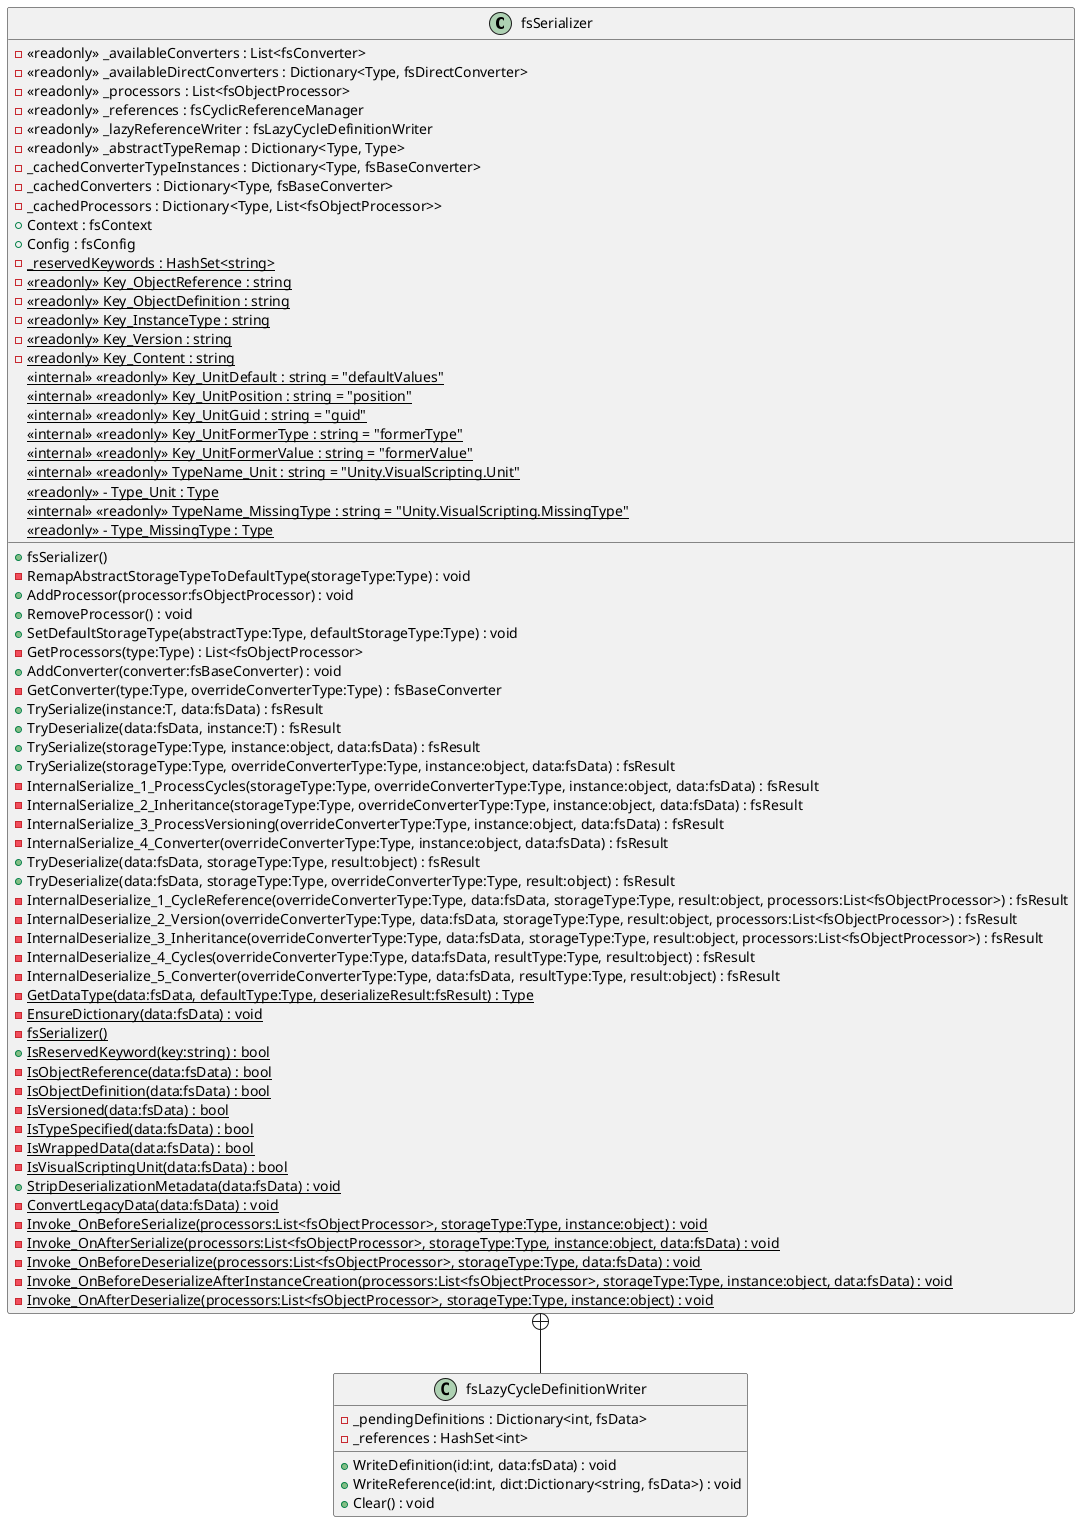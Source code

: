@startuml
class fsSerializer {
    + fsSerializer()
    - <<readonly>> _availableConverters : List<fsConverter>
    - <<readonly>> _availableDirectConverters : Dictionary<Type, fsDirectConverter>
    - <<readonly>> _processors : List<fsObjectProcessor>
    - <<readonly>> _references : fsCyclicReferenceManager
    - <<readonly>> _lazyReferenceWriter : fsLazyCycleDefinitionWriter
    - <<readonly>> _abstractTypeRemap : Dictionary<Type, Type>
    - _cachedConverterTypeInstances : Dictionary<Type, fsBaseConverter>
    - _cachedConverters : Dictionary<Type, fsBaseConverter>
    - _cachedProcessors : Dictionary<Type, List<fsObjectProcessor>>
    + Context : fsContext
    + Config : fsConfig
    - RemapAbstractStorageTypeToDefaultType(storageType:Type) : void
    + AddProcessor(processor:fsObjectProcessor) : void
    + RemoveProcessor() : void
    + SetDefaultStorageType(abstractType:Type, defaultStorageType:Type) : void
    - GetProcessors(type:Type) : List<fsObjectProcessor>
    + AddConverter(converter:fsBaseConverter) : void
    - GetConverter(type:Type, overrideConverterType:Type) : fsBaseConverter
    + TrySerialize(instance:T, data:fsData) : fsResult
    + TryDeserialize(data:fsData, instance:T) : fsResult
    + TrySerialize(storageType:Type, instance:object, data:fsData) : fsResult
    + TrySerialize(storageType:Type, overrideConverterType:Type, instance:object, data:fsData) : fsResult
    - InternalSerialize_1_ProcessCycles(storageType:Type, overrideConverterType:Type, instance:object, data:fsData) : fsResult
    - InternalSerialize_2_Inheritance(storageType:Type, overrideConverterType:Type, instance:object, data:fsData) : fsResult
    - InternalSerialize_3_ProcessVersioning(overrideConverterType:Type, instance:object, data:fsData) : fsResult
    - InternalSerialize_4_Converter(overrideConverterType:Type, instance:object, data:fsData) : fsResult
    + TryDeserialize(data:fsData, storageType:Type, result:object) : fsResult
    + TryDeserialize(data:fsData, storageType:Type, overrideConverterType:Type, result:object) : fsResult
    - InternalDeserialize_1_CycleReference(overrideConverterType:Type, data:fsData, storageType:Type, result:object, processors:List<fsObjectProcessor>) : fsResult
    - InternalDeserialize_2_Version(overrideConverterType:Type, data:fsData, storageType:Type, result:object, processors:List<fsObjectProcessor>) : fsResult
    - InternalDeserialize_3_Inheritance(overrideConverterType:Type, data:fsData, storageType:Type, result:object, processors:List<fsObjectProcessor>) : fsResult
    - InternalDeserialize_4_Cycles(overrideConverterType:Type, data:fsData, resultType:Type, result:object) : fsResult
    - InternalDeserialize_5_Converter(overrideConverterType:Type, data:fsData, resultType:Type, result:object) : fsResult
    - {static} GetDataType(data:fsData, defaultType:Type, deserializeResult:fsResult) : Type
    - {static} EnsureDictionary(data:fsData) : void
    - {static} _reservedKeywords : HashSet<string>
    {static} - fsSerializer()
    + {static} IsReservedKeyword(key:string) : bool
    - {static} <<readonly>> Key_ObjectReference : string
    - {static} <<readonly>> Key_ObjectDefinition : string
    - {static} <<readonly>> Key_InstanceType : string
    - {static} <<readonly>> Key_Version : string
    - {static} <<readonly>> Key_Content : string
    <<internal>> {static} <<readonly>> Key_UnitDefault : string = "defaultValues"
    <<internal>> {static} <<readonly>> Key_UnitPosition : string = "position"
    <<internal>> {static} <<readonly>> Key_UnitGuid : string = "guid"
    <<internal>> {static} <<readonly>> Key_UnitFormerType : string = "formerType"
    <<internal>> {static} <<readonly>> Key_UnitFormerValue : string = "formerValue"
    <<internal>> {static} <<readonly>> TypeName_Unit : string = "Unity.VisualScripting.Unit"
    {static} <<readonly>> - Type_Unit : Type
    <<internal>> {static} <<readonly>> TypeName_MissingType : string = "Unity.VisualScripting.MissingType"
    {static} <<readonly>> - Type_MissingType : Type
    - {static} IsObjectReference(data:fsData) : bool
    - {static} IsObjectDefinition(data:fsData) : bool
    - {static} IsVersioned(data:fsData) : bool
    - {static} IsTypeSpecified(data:fsData) : bool
    - {static} IsWrappedData(data:fsData) : bool
    - {static} IsVisualScriptingUnit(data:fsData) : bool
    + {static} StripDeserializationMetadata(data:fsData) : void
    - {static} ConvertLegacyData(data:fsData) : void
    - {static} Invoke_OnBeforeSerialize(processors:List<fsObjectProcessor>, storageType:Type, instance:object) : void
    - {static} Invoke_OnAfterSerialize(processors:List<fsObjectProcessor>, storageType:Type, instance:object, data:fsData) : void
    - {static} Invoke_OnBeforeDeserialize(processors:List<fsObjectProcessor>, storageType:Type, data:fsData) : void
    - {static} Invoke_OnBeforeDeserializeAfterInstanceCreation(processors:List<fsObjectProcessor>, storageType:Type, instance:object, data:fsData) : void
    - {static} Invoke_OnAfterDeserialize(processors:List<fsObjectProcessor>, storageType:Type, instance:object) : void
}
class fsLazyCycleDefinitionWriter {
    - _pendingDefinitions : Dictionary<int, fsData>
    - _references : HashSet<int>
    + WriteDefinition(id:int, data:fsData) : void
    + WriteReference(id:int, dict:Dictionary<string, fsData>) : void
    + Clear() : void
}
fsSerializer +-- fsLazyCycleDefinitionWriter
@enduml
